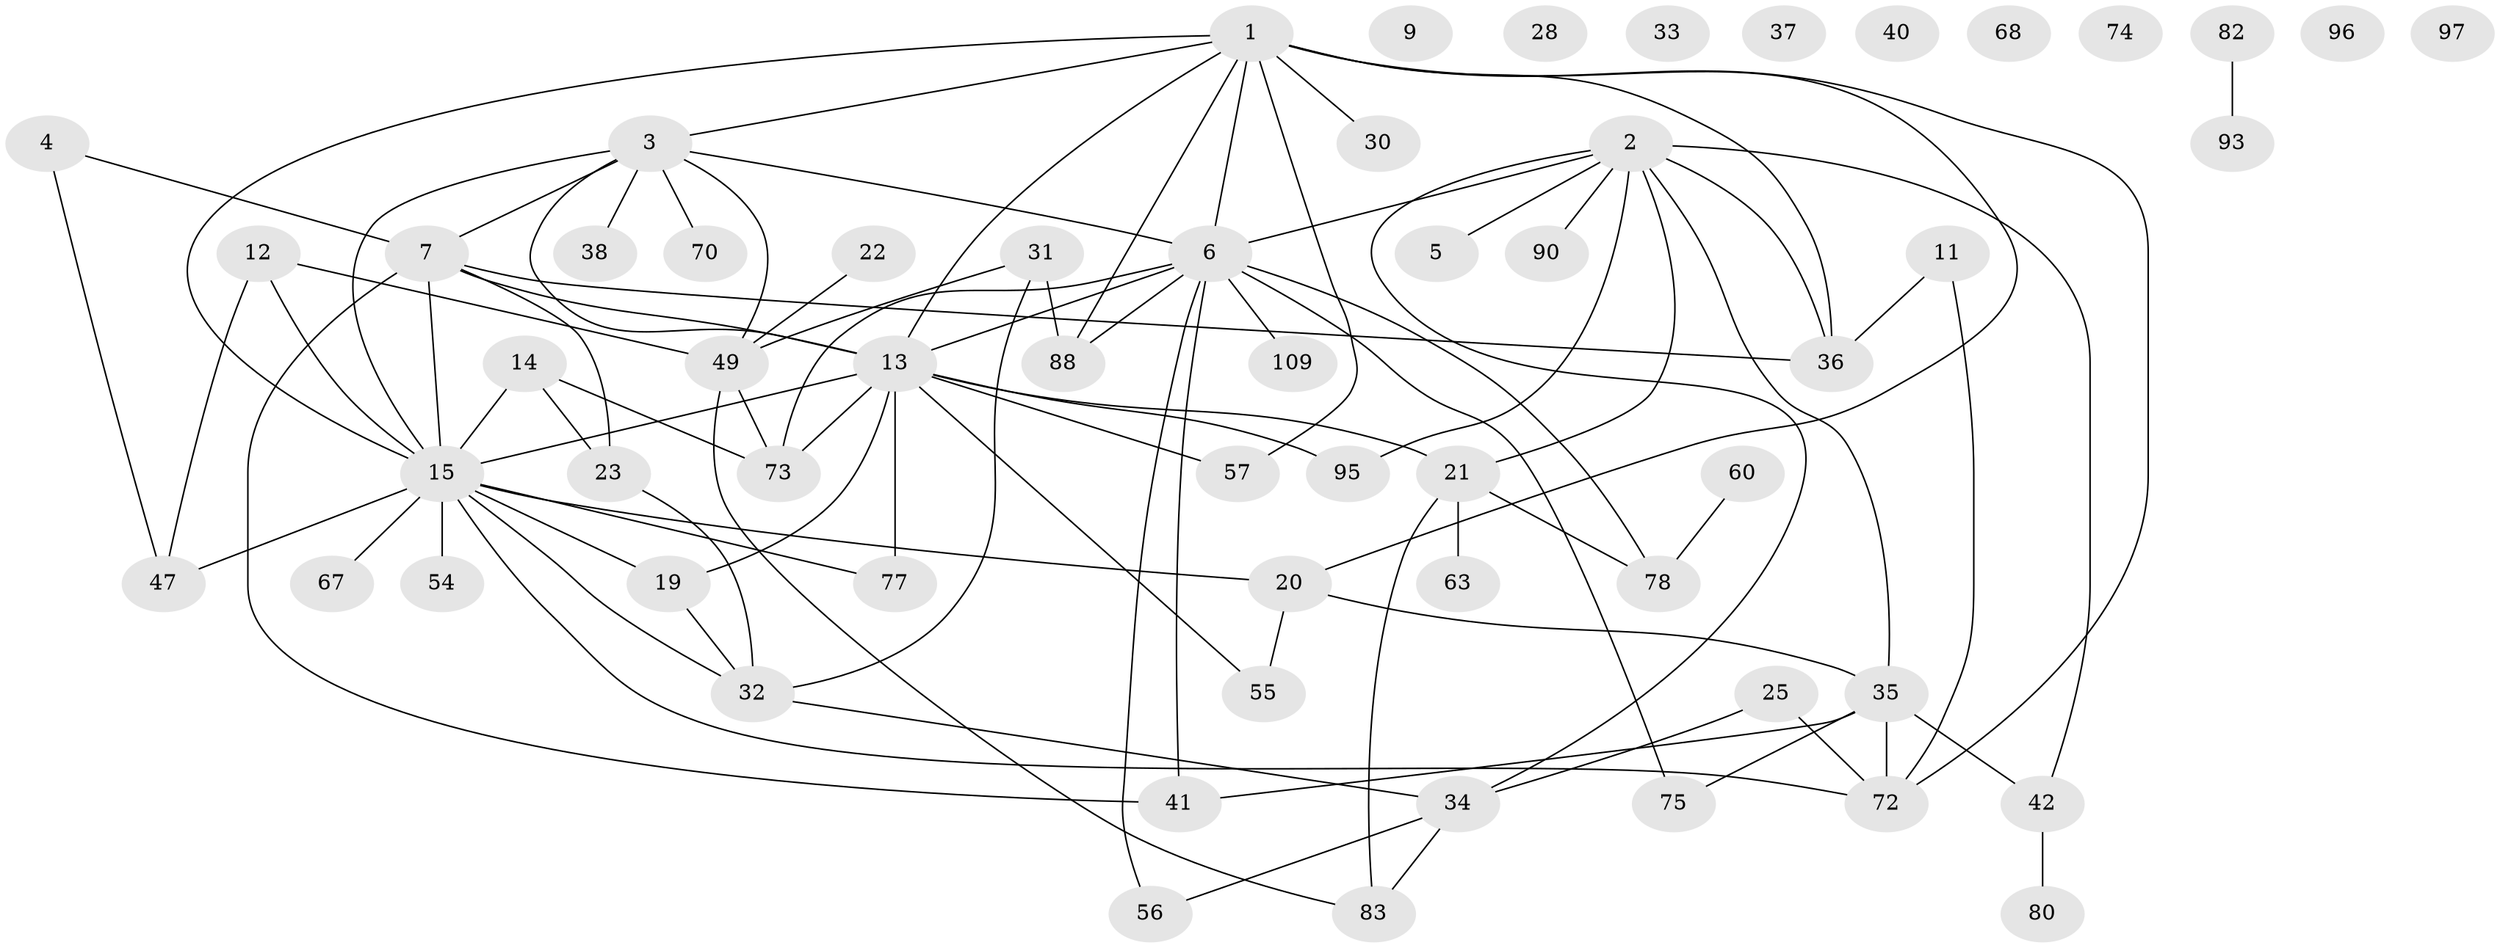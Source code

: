 // original degree distribution, {3: 0.2457627118644068, 5: 0.0423728813559322, 2: 0.2457627118644068, 1: 0.1864406779661017, 4: 0.1440677966101695, 0: 0.07627118644067797, 6: 0.03389830508474576, 8: 0.00847457627118644, 9: 0.00847457627118644, 7: 0.00847457627118644}
// Generated by graph-tools (version 1.1) at 2025/12/03/09/25 04:12:52]
// undirected, 59 vertices, 90 edges
graph export_dot {
graph [start="1"]
  node [color=gray90,style=filled];
  1 [super="+24"];
  2 [super="+8+17+27+10"];
  3 [super="+45+18"];
  4;
  5;
  6 [super="+43+61+50+26"];
  7 [super="+108+111+53"];
  9;
  11;
  12 [super="+46"];
  13 [super="+48+94"];
  14 [super="+118"];
  15 [super="+71+16+103"];
  19 [super="+91"];
  20 [super="+104+29"];
  21 [super="+102"];
  22 [super="+81"];
  23 [super="+64"];
  25 [super="+115+105"];
  28;
  30;
  31;
  32 [super="+44"];
  33;
  34 [super="+79"];
  35 [super="+52"];
  36 [super="+51"];
  37;
  38;
  40;
  41;
  42 [super="+85"];
  47 [super="+110"];
  49 [super="+87+65"];
  54;
  55 [super="+117"];
  56 [super="+99"];
  57 [super="+58"];
  60;
  63;
  67;
  68;
  70;
  72 [super="+76+84"];
  73;
  74;
  75 [super="+86+101"];
  77 [super="+92"];
  78;
  80;
  82;
  83;
  88;
  90;
  93 [super="+112"];
  95;
  96;
  97;
  109;
  1 -- 13 [weight=2];
  1 -- 57;
  1 -- 3;
  1 -- 6;
  1 -- 72;
  1 -- 15;
  1 -- 20 [weight=2];
  1 -- 88;
  1 -- 30;
  1 -- 36;
  2 -- 90;
  2 -- 5;
  2 -- 21;
  2 -- 34;
  2 -- 95;
  2 -- 42;
  2 -- 36;
  2 -- 35;
  2 -- 6;
  3 -- 38;
  3 -- 15;
  3 -- 7;
  3 -- 49;
  3 -- 13;
  3 -- 70;
  3 -- 6;
  4 -- 47;
  4 -- 7;
  6 -- 73;
  6 -- 56;
  6 -- 109;
  6 -- 78;
  6 -- 13;
  6 -- 88;
  6 -- 75;
  6 -- 41;
  7 -- 13 [weight=2];
  7 -- 41;
  7 -- 36;
  7 -- 23;
  7 -- 15 [weight=2];
  11 -- 72;
  11 -- 36;
  12 -- 49;
  12 -- 47;
  12 -- 15;
  13 -- 95;
  13 -- 55;
  13 -- 57;
  13 -- 19;
  13 -- 21;
  13 -- 73;
  13 -- 77;
  13 -- 15;
  14 -- 73;
  14 -- 23;
  14 -- 15;
  15 -- 32;
  15 -- 19;
  15 -- 47;
  15 -- 54;
  15 -- 67;
  15 -- 72;
  15 -- 20;
  15 -- 77;
  19 -- 32;
  20 -- 35;
  20 -- 55;
  21 -- 78;
  21 -- 83;
  21 -- 63;
  22 -- 49;
  23 -- 32;
  25 -- 34;
  25 -- 72;
  31 -- 32;
  31 -- 88;
  31 -- 49;
  32 -- 34;
  34 -- 83;
  34 -- 56;
  35 -- 41;
  35 -- 72;
  35 -- 75;
  35 -- 42;
  42 -- 80;
  49 -- 83;
  49 -- 73;
  60 -- 78;
  82 -- 93;
}
